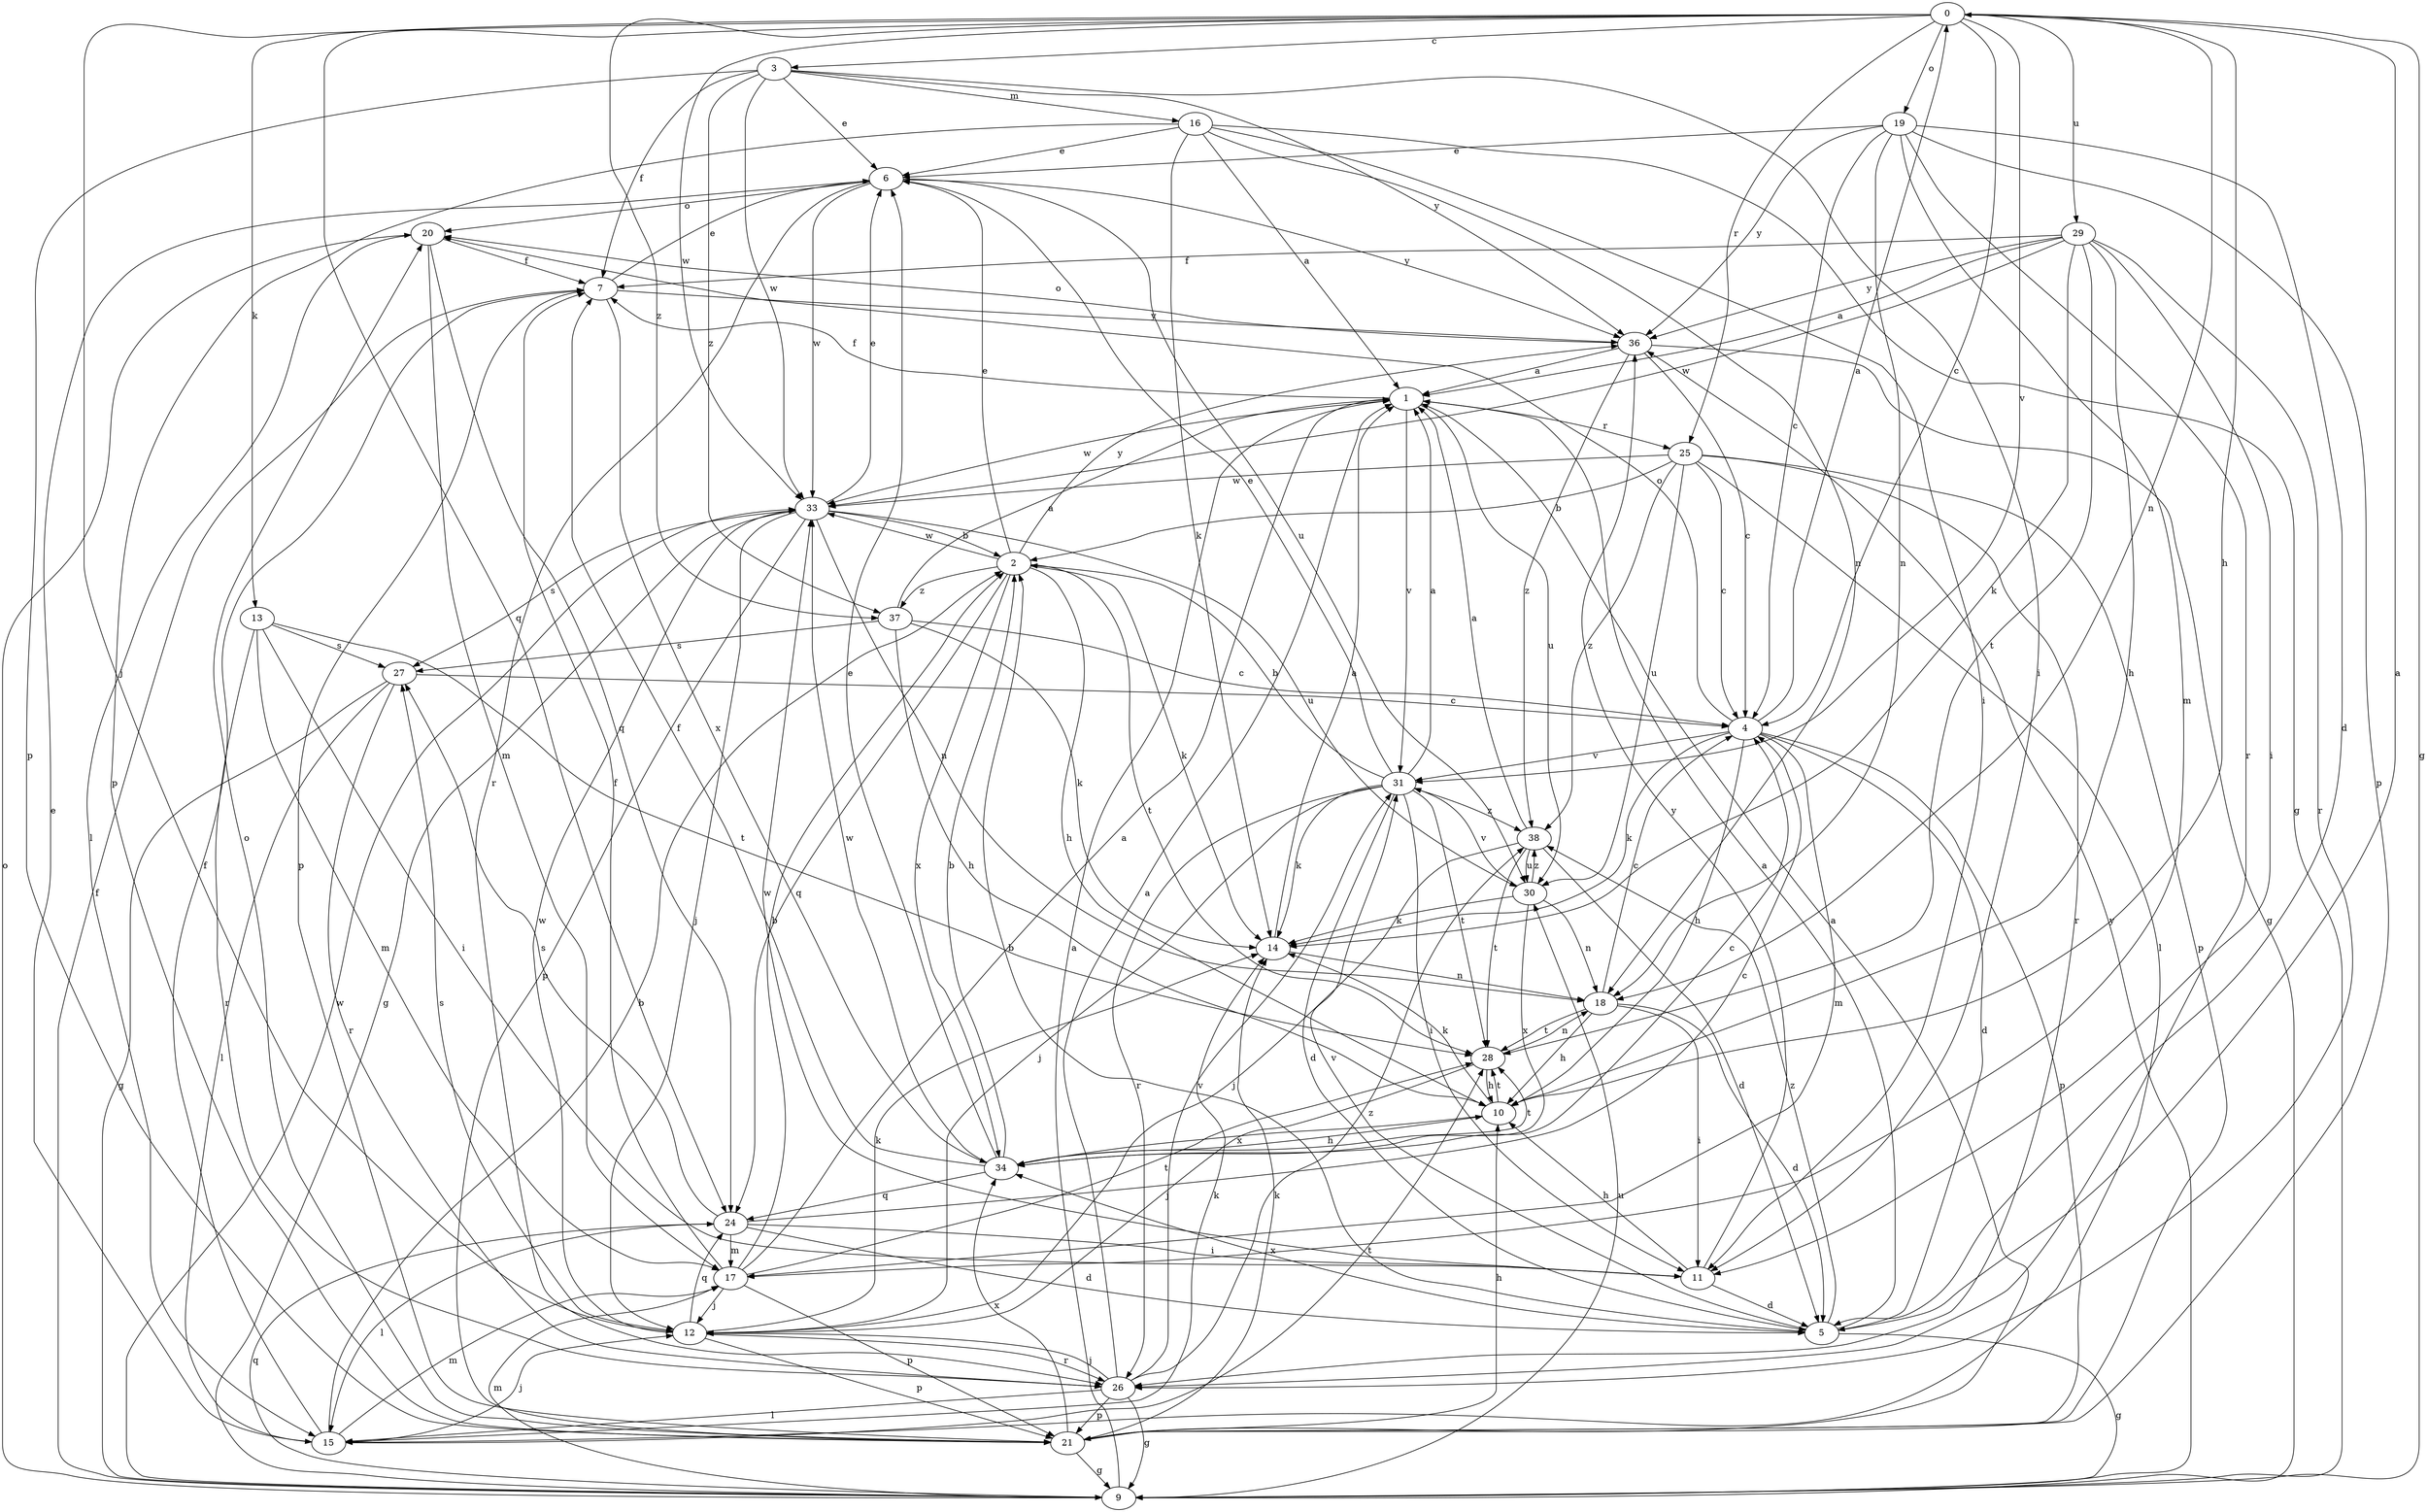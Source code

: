 strict digraph  {
0;
1;
2;
3;
4;
5;
6;
7;
9;
10;
11;
12;
13;
14;
15;
16;
17;
18;
19;
20;
21;
24;
25;
26;
27;
28;
29;
30;
31;
33;
34;
36;
37;
38;
0 -> 3  [label=c];
0 -> 4  [label=c];
0 -> 9  [label=g];
0 -> 10  [label=h];
0 -> 12  [label=j];
0 -> 13  [label=k];
0 -> 18  [label=n];
0 -> 19  [label=o];
0 -> 24  [label=q];
0 -> 25  [label=r];
0 -> 29  [label=u];
0 -> 31  [label=v];
0 -> 33  [label=w];
0 -> 37  [label=z];
1 -> 7  [label=f];
1 -> 25  [label=r];
1 -> 30  [label=u];
1 -> 31  [label=v];
1 -> 33  [label=w];
2 -> 6  [label=e];
2 -> 10  [label=h];
2 -> 14  [label=k];
2 -> 24  [label=q];
2 -> 28  [label=t];
2 -> 33  [label=w];
2 -> 34  [label=x];
2 -> 36  [label=y];
2 -> 37  [label=z];
3 -> 6  [label=e];
3 -> 7  [label=f];
3 -> 11  [label=i];
3 -> 16  [label=m];
3 -> 21  [label=p];
3 -> 33  [label=w];
3 -> 36  [label=y];
3 -> 37  [label=z];
4 -> 0  [label=a];
4 -> 5  [label=d];
4 -> 10  [label=h];
4 -> 14  [label=k];
4 -> 17  [label=m];
4 -> 20  [label=o];
4 -> 21  [label=p];
4 -> 31  [label=v];
5 -> 0  [label=a];
5 -> 1  [label=a];
5 -> 2  [label=b];
5 -> 9  [label=g];
5 -> 31  [label=v];
5 -> 34  [label=x];
5 -> 38  [label=z];
6 -> 20  [label=o];
6 -> 26  [label=r];
6 -> 30  [label=u];
6 -> 33  [label=w];
6 -> 36  [label=y];
7 -> 6  [label=e];
7 -> 21  [label=p];
7 -> 34  [label=x];
7 -> 36  [label=y];
9 -> 1  [label=a];
9 -> 7  [label=f];
9 -> 17  [label=m];
9 -> 20  [label=o];
9 -> 24  [label=q];
9 -> 30  [label=u];
9 -> 33  [label=w];
9 -> 36  [label=y];
10 -> 14  [label=k];
10 -> 28  [label=t];
10 -> 34  [label=x];
11 -> 5  [label=d];
11 -> 10  [label=h];
11 -> 33  [label=w];
11 -> 36  [label=y];
12 -> 14  [label=k];
12 -> 21  [label=p];
12 -> 24  [label=q];
12 -> 26  [label=r];
12 -> 27  [label=s];
12 -> 33  [label=w];
13 -> 11  [label=i];
13 -> 17  [label=m];
13 -> 26  [label=r];
13 -> 27  [label=s];
13 -> 28  [label=t];
14 -> 1  [label=a];
14 -> 18  [label=n];
15 -> 2  [label=b];
15 -> 6  [label=e];
15 -> 7  [label=f];
15 -> 12  [label=j];
15 -> 14  [label=k];
15 -> 17  [label=m];
15 -> 28  [label=t];
16 -> 1  [label=a];
16 -> 6  [label=e];
16 -> 9  [label=g];
16 -> 11  [label=i];
16 -> 14  [label=k];
16 -> 18  [label=n];
16 -> 21  [label=p];
17 -> 1  [label=a];
17 -> 2  [label=b];
17 -> 7  [label=f];
17 -> 12  [label=j];
17 -> 21  [label=p];
17 -> 28  [label=t];
18 -> 4  [label=c];
18 -> 5  [label=d];
18 -> 10  [label=h];
18 -> 11  [label=i];
18 -> 28  [label=t];
19 -> 4  [label=c];
19 -> 5  [label=d];
19 -> 6  [label=e];
19 -> 17  [label=m];
19 -> 18  [label=n];
19 -> 21  [label=p];
19 -> 26  [label=r];
19 -> 36  [label=y];
20 -> 7  [label=f];
20 -> 15  [label=l];
20 -> 17  [label=m];
20 -> 24  [label=q];
21 -> 1  [label=a];
21 -> 9  [label=g];
21 -> 10  [label=h];
21 -> 14  [label=k];
21 -> 20  [label=o];
21 -> 34  [label=x];
24 -> 4  [label=c];
24 -> 5  [label=d];
24 -> 11  [label=i];
24 -> 15  [label=l];
24 -> 17  [label=m];
24 -> 27  [label=s];
25 -> 2  [label=b];
25 -> 4  [label=c];
25 -> 15  [label=l];
25 -> 21  [label=p];
25 -> 26  [label=r];
25 -> 30  [label=u];
25 -> 33  [label=w];
25 -> 38  [label=z];
26 -> 1  [label=a];
26 -> 9  [label=g];
26 -> 12  [label=j];
26 -> 15  [label=l];
26 -> 21  [label=p];
26 -> 31  [label=v];
26 -> 38  [label=z];
27 -> 4  [label=c];
27 -> 9  [label=g];
27 -> 15  [label=l];
27 -> 26  [label=r];
28 -> 10  [label=h];
28 -> 12  [label=j];
28 -> 18  [label=n];
29 -> 1  [label=a];
29 -> 7  [label=f];
29 -> 10  [label=h];
29 -> 11  [label=i];
29 -> 14  [label=k];
29 -> 26  [label=r];
29 -> 28  [label=t];
29 -> 33  [label=w];
29 -> 36  [label=y];
30 -> 14  [label=k];
30 -> 18  [label=n];
30 -> 31  [label=v];
30 -> 34  [label=x];
30 -> 38  [label=z];
31 -> 1  [label=a];
31 -> 2  [label=b];
31 -> 5  [label=d];
31 -> 6  [label=e];
31 -> 11  [label=i];
31 -> 12  [label=j];
31 -> 14  [label=k];
31 -> 26  [label=r];
31 -> 28  [label=t];
31 -> 38  [label=z];
33 -> 2  [label=b];
33 -> 6  [label=e];
33 -> 9  [label=g];
33 -> 12  [label=j];
33 -> 18  [label=n];
33 -> 21  [label=p];
33 -> 27  [label=s];
33 -> 30  [label=u];
34 -> 2  [label=b];
34 -> 4  [label=c];
34 -> 6  [label=e];
34 -> 7  [label=f];
34 -> 10  [label=h];
34 -> 24  [label=q];
34 -> 28  [label=t];
34 -> 33  [label=w];
36 -> 1  [label=a];
36 -> 4  [label=c];
36 -> 9  [label=g];
36 -> 20  [label=o];
36 -> 38  [label=z];
37 -> 1  [label=a];
37 -> 4  [label=c];
37 -> 10  [label=h];
37 -> 14  [label=k];
37 -> 27  [label=s];
38 -> 1  [label=a];
38 -> 5  [label=d];
38 -> 12  [label=j];
38 -> 28  [label=t];
38 -> 30  [label=u];
}
